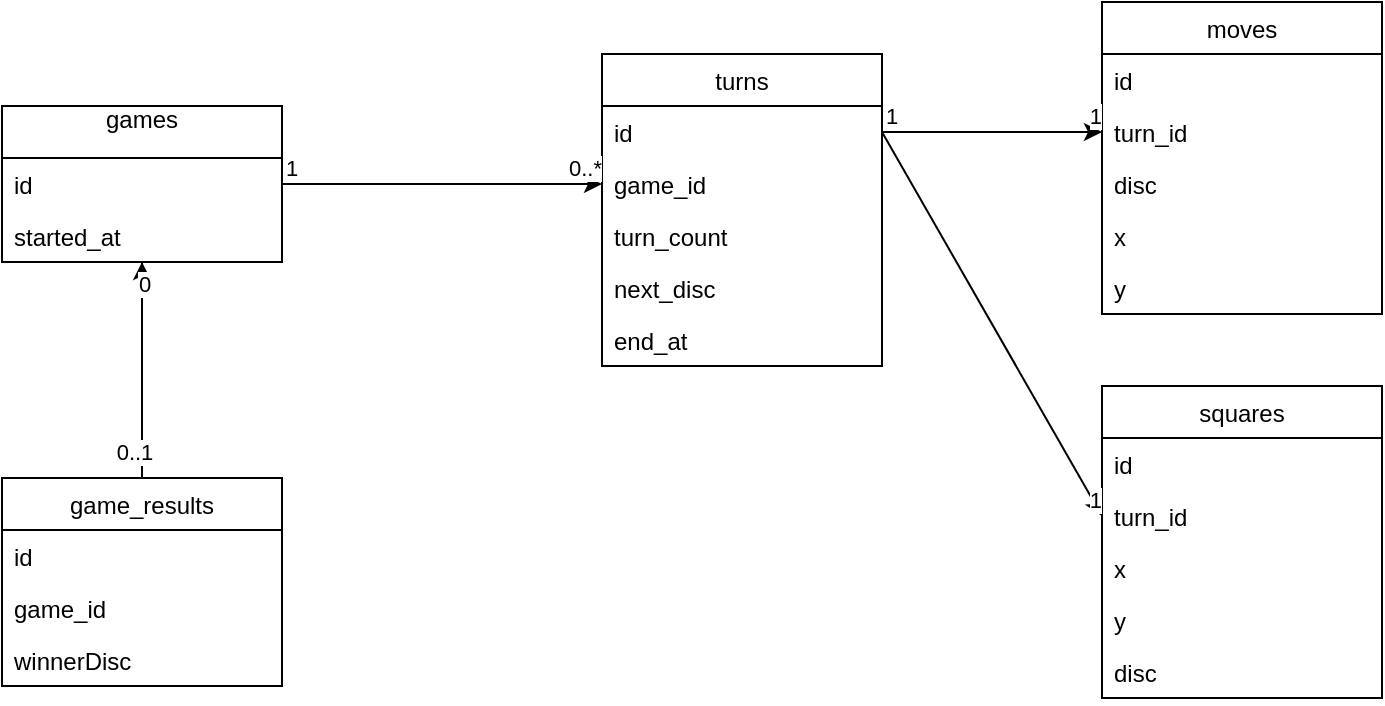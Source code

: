 <mxfile>
    <diagram id="tTs5pJzejVFRjMmMK13i" name="ページ1">
        <mxGraphModel dx="471" dy="424" grid="1" gridSize="10" guides="1" tooltips="1" connect="1" arrows="1" fold="1" page="1" pageScale="1" pageWidth="850" pageHeight="1100" math="0" shadow="0">
            <root>
                <mxCell id="0"/>
                <mxCell id="1" parent="0"/>
                <mxCell id="2" value="games&#10;" style="swimlane;fontStyle=0;childLayout=stackLayout;horizontal=1;startSize=26;fillColor=none;horizontalStack=0;resizeParent=1;resizeParentMax=0;resizeLast=0;collapsible=1;marginBottom=0;" vertex="1" parent="1">
                    <mxGeometry x="10" y="120" width="140" height="78" as="geometry"/>
                </mxCell>
                <mxCell id="3" value="id" style="text;strokeColor=none;fillColor=none;align=left;verticalAlign=top;spacingLeft=4;spacingRight=4;overflow=hidden;rotatable=0;points=[[0,0.5],[1,0.5]];portConstraint=eastwest;" vertex="1" parent="2">
                    <mxGeometry y="26" width="140" height="26" as="geometry"/>
                </mxCell>
                <mxCell id="4" value="started_at" style="text;strokeColor=none;fillColor=none;align=left;verticalAlign=top;spacingLeft=4;spacingRight=4;overflow=hidden;rotatable=0;points=[[0,0.5],[1,0.5]];portConstraint=eastwest;" vertex="1" parent="2">
                    <mxGeometry y="52" width="140" height="26" as="geometry"/>
                </mxCell>
                <mxCell id="6" value="turns" style="swimlane;fontStyle=0;childLayout=stackLayout;horizontal=1;startSize=26;fillColor=none;horizontalStack=0;resizeParent=1;resizeParentMax=0;resizeLast=0;collapsible=1;marginBottom=0;" vertex="1" parent="1">
                    <mxGeometry x="310" y="94" width="140" height="156" as="geometry"/>
                </mxCell>
                <mxCell id="7" value="id" style="text;strokeColor=none;fillColor=none;align=left;verticalAlign=top;spacingLeft=4;spacingRight=4;overflow=hidden;rotatable=0;points=[[0,0.5],[1,0.5]];portConstraint=eastwest;" vertex="1" parent="6">
                    <mxGeometry y="26" width="140" height="26" as="geometry"/>
                </mxCell>
                <mxCell id="8" value="game_id" style="text;strokeColor=none;fillColor=none;align=left;verticalAlign=top;spacingLeft=4;spacingRight=4;overflow=hidden;rotatable=0;points=[[0,0.5],[1,0.5]];portConstraint=eastwest;" vertex="1" parent="6">
                    <mxGeometry y="52" width="140" height="26" as="geometry"/>
                </mxCell>
                <mxCell id="9" value="turn_count" style="text;strokeColor=none;fillColor=none;align=left;verticalAlign=top;spacingLeft=4;spacingRight=4;overflow=hidden;rotatable=0;points=[[0,0.5],[1,0.5]];portConstraint=eastwest;" vertex="1" parent="6">
                    <mxGeometry y="78" width="140" height="26" as="geometry"/>
                </mxCell>
                <mxCell id="11" value="next_disc" style="text;strokeColor=none;fillColor=none;align=left;verticalAlign=top;spacingLeft=4;spacingRight=4;overflow=hidden;rotatable=0;points=[[0,0.5],[1,0.5]];portConstraint=eastwest;" vertex="1" parent="6">
                    <mxGeometry y="104" width="140" height="26" as="geometry"/>
                </mxCell>
                <mxCell id="44" value="end_at" style="text;strokeColor=none;fillColor=none;align=left;verticalAlign=top;spacingLeft=4;spacingRight=4;overflow=hidden;rotatable=0;points=[[0,0.5],[1,0.5]];portConstraint=eastwest;" vertex="1" parent="6">
                    <mxGeometry y="130" width="140" height="26" as="geometry"/>
                </mxCell>
                <mxCell id="14" value="" style="endArrow=classic;html=1;exitX=1;exitY=0.5;exitDx=0;exitDy=0;" edge="1" parent="1" source="3" target="8">
                    <mxGeometry relative="1" as="geometry">
                        <mxPoint x="90" y="270" as="sourcePoint"/>
                        <mxPoint x="250" y="270" as="targetPoint"/>
                    </mxGeometry>
                </mxCell>
                <mxCell id="16" value="1" style="edgeLabel;resizable=0;html=1;align=left;verticalAlign=bottom;" connectable="0" vertex="1" parent="14">
                    <mxGeometry x="-1" relative="1" as="geometry"/>
                </mxCell>
                <mxCell id="17" value="0..*" style="edgeLabel;resizable=0;html=1;align=right;verticalAlign=bottom;" connectable="0" vertex="1" parent="14">
                    <mxGeometry x="1" relative="1" as="geometry"/>
                </mxCell>
                <mxCell id="18" value="moves" style="swimlane;fontStyle=0;childLayout=stackLayout;horizontal=1;startSize=26;fillColor=none;horizontalStack=0;resizeParent=1;resizeParentMax=0;resizeLast=0;collapsible=1;marginBottom=0;" vertex="1" parent="1">
                    <mxGeometry x="560" y="68" width="140" height="156" as="geometry"/>
                </mxCell>
                <mxCell id="19" value="id" style="text;strokeColor=none;fillColor=none;align=left;verticalAlign=top;spacingLeft=4;spacingRight=4;overflow=hidden;rotatable=0;points=[[0,0.5],[1,0.5]];portConstraint=eastwest;" vertex="1" parent="18">
                    <mxGeometry y="26" width="140" height="26" as="geometry"/>
                </mxCell>
                <mxCell id="20" value="turn_id" style="text;strokeColor=none;fillColor=none;align=left;verticalAlign=top;spacingLeft=4;spacingRight=4;overflow=hidden;rotatable=0;points=[[0,0.5],[1,0.5]];portConstraint=eastwest;" vertex="1" parent="18">
                    <mxGeometry y="52" width="140" height="26" as="geometry"/>
                </mxCell>
                <mxCell id="21" value="disc" style="text;strokeColor=none;fillColor=none;align=left;verticalAlign=top;spacingLeft=4;spacingRight=4;overflow=hidden;rotatable=0;points=[[0,0.5],[1,0.5]];portConstraint=eastwest;" vertex="1" parent="18">
                    <mxGeometry y="78" width="140" height="26" as="geometry"/>
                </mxCell>
                <mxCell id="22" value="x" style="text;strokeColor=none;fillColor=none;align=left;verticalAlign=top;spacingLeft=4;spacingRight=4;overflow=hidden;rotatable=0;points=[[0,0.5],[1,0.5]];portConstraint=eastwest;" vertex="1" parent="18">
                    <mxGeometry y="104" width="140" height="26" as="geometry"/>
                </mxCell>
                <mxCell id="23" value="y" style="text;strokeColor=none;fillColor=none;align=left;verticalAlign=top;spacingLeft=4;spacingRight=4;overflow=hidden;rotatable=0;points=[[0,0.5],[1,0.5]];portConstraint=eastwest;" vertex="1" parent="18">
                    <mxGeometry y="130" width="140" height="26" as="geometry"/>
                </mxCell>
                <mxCell id="24" value="" style="endArrow=classic;html=1;exitX=1;exitY=0.25;exitDx=0;exitDy=0;entryX=0;entryY=0.5;entryDx=0;entryDy=0;" edge="1" parent="1" source="6" target="20">
                    <mxGeometry relative="1" as="geometry">
                        <mxPoint x="160" y="169" as="sourcePoint"/>
                        <mxPoint x="320" y="169" as="targetPoint"/>
                    </mxGeometry>
                </mxCell>
                <mxCell id="25" value="1" style="edgeLabel;resizable=0;html=1;align=left;verticalAlign=bottom;" connectable="0" vertex="1" parent="24">
                    <mxGeometry x="-1" relative="1" as="geometry"/>
                </mxCell>
                <mxCell id="26" value="1" style="edgeLabel;resizable=0;html=1;align=right;verticalAlign=bottom;" connectable="0" vertex="1" parent="24">
                    <mxGeometry x="1" relative="1" as="geometry"/>
                </mxCell>
                <mxCell id="27" value="squares" style="swimlane;fontStyle=0;childLayout=stackLayout;horizontal=1;startSize=26;fillColor=none;horizontalStack=0;resizeParent=1;resizeParentMax=0;resizeLast=0;collapsible=1;marginBottom=0;" vertex="1" parent="1">
                    <mxGeometry x="560" y="260" width="140" height="156" as="geometry"/>
                </mxCell>
                <mxCell id="28" value="id" style="text;strokeColor=none;fillColor=none;align=left;verticalAlign=top;spacingLeft=4;spacingRight=4;overflow=hidden;rotatable=0;points=[[0,0.5],[1,0.5]];portConstraint=eastwest;" vertex="1" parent="27">
                    <mxGeometry y="26" width="140" height="26" as="geometry"/>
                </mxCell>
                <mxCell id="29" value="turn_id" style="text;strokeColor=none;fillColor=none;align=left;verticalAlign=top;spacingLeft=4;spacingRight=4;overflow=hidden;rotatable=0;points=[[0,0.5],[1,0.5]];portConstraint=eastwest;" vertex="1" parent="27">
                    <mxGeometry y="52" width="140" height="26" as="geometry"/>
                </mxCell>
                <mxCell id="30" value="x" style="text;strokeColor=none;fillColor=none;align=left;verticalAlign=top;spacingLeft=4;spacingRight=4;overflow=hidden;rotatable=0;points=[[0,0.5],[1,0.5]];portConstraint=eastwest;" vertex="1" parent="27">
                    <mxGeometry y="78" width="140" height="26" as="geometry"/>
                </mxCell>
                <mxCell id="31" value="y" style="text;strokeColor=none;fillColor=none;align=left;verticalAlign=top;spacingLeft=4;spacingRight=4;overflow=hidden;rotatable=0;points=[[0,0.5],[1,0.5]];portConstraint=eastwest;" vertex="1" parent="27">
                    <mxGeometry y="104" width="140" height="26" as="geometry"/>
                </mxCell>
                <mxCell id="32" value="disc" style="text;strokeColor=none;fillColor=none;align=left;verticalAlign=top;spacingLeft=4;spacingRight=4;overflow=hidden;rotatable=0;points=[[0,0.5],[1,0.5]];portConstraint=eastwest;" vertex="1" parent="27">
                    <mxGeometry y="130" width="140" height="26" as="geometry"/>
                </mxCell>
                <mxCell id="33" value="" style="endArrow=classic;html=1;exitX=1;exitY=0.5;exitDx=0;exitDy=0;entryX=0;entryY=0.5;entryDx=0;entryDy=0;" edge="1" parent="1" source="7" target="29">
                    <mxGeometry relative="1" as="geometry">
                        <mxPoint x="460" y="136.5" as="sourcePoint"/>
                        <mxPoint x="570" y="143" as="targetPoint"/>
                    </mxGeometry>
                </mxCell>
                <mxCell id="34" value="1" style="edgeLabel;resizable=0;html=1;align=left;verticalAlign=bottom;" connectable="0" vertex="1" parent="33">
                    <mxGeometry x="-1" relative="1" as="geometry"/>
                </mxCell>
                <mxCell id="35" value="1" style="edgeLabel;resizable=0;html=1;align=right;verticalAlign=bottom;" connectable="0" vertex="1" parent="33">
                    <mxGeometry x="1" relative="1" as="geometry"/>
                </mxCell>
                <mxCell id="41" value="" style="edgeStyle=none;html=1;" edge="1" parent="1" source="36" target="4">
                    <mxGeometry relative="1" as="geometry"/>
                </mxCell>
                <mxCell id="36" value="game_results" style="swimlane;fontStyle=0;childLayout=stackLayout;horizontal=1;startSize=26;fillColor=none;horizontalStack=0;resizeParent=1;resizeParentMax=0;resizeLast=0;collapsible=1;marginBottom=0;" vertex="1" parent="1">
                    <mxGeometry x="10" y="306" width="140" height="104" as="geometry"/>
                </mxCell>
                <mxCell id="37" value="id" style="text;strokeColor=none;fillColor=none;align=left;verticalAlign=top;spacingLeft=4;spacingRight=4;overflow=hidden;rotatable=0;points=[[0,0.5],[1,0.5]];portConstraint=eastwest;" vertex="1" parent="36">
                    <mxGeometry y="26" width="140" height="26" as="geometry"/>
                </mxCell>
                <mxCell id="38" value="game_id" style="text;strokeColor=none;fillColor=none;align=left;verticalAlign=top;spacingLeft=4;spacingRight=4;overflow=hidden;rotatable=0;points=[[0,0.5],[1,0.5]];portConstraint=eastwest;" vertex="1" parent="36">
                    <mxGeometry y="52" width="140" height="26" as="geometry"/>
                </mxCell>
                <mxCell id="39" value="winnerDisc" style="text;strokeColor=none;fillColor=none;align=left;verticalAlign=top;spacingLeft=4;spacingRight=4;overflow=hidden;rotatable=0;points=[[0,0.5],[1,0.5]];portConstraint=eastwest;" vertex="1" parent="36">
                    <mxGeometry y="78" width="140" height="26" as="geometry"/>
                </mxCell>
                <mxCell id="40" value="" style="endArrow=none;html=1;" edge="1" parent="1" source="36" target="2">
                    <mxGeometry width="50" height="50" relative="1" as="geometry">
                        <mxPoint x="280" y="340" as="sourcePoint"/>
                        <mxPoint x="110" y="210" as="targetPoint"/>
                    </mxGeometry>
                </mxCell>
                <mxCell id="42" value="0..1" style="edgeLabel;html=1;align=center;verticalAlign=middle;resizable=0;points=[];" vertex="1" connectable="0" parent="40">
                    <mxGeometry x="-0.753" y="4" relative="1" as="geometry">
                        <mxPoint as="offset"/>
                    </mxGeometry>
                </mxCell>
                <mxCell id="43" value="0&lt;br&gt;" style="edgeLabel;html=1;align=center;verticalAlign=middle;resizable=0;points=[];" vertex="1" connectable="0" parent="40">
                    <mxGeometry x="0.802" y="-1" relative="1" as="geometry">
                        <mxPoint as="offset"/>
                    </mxGeometry>
                </mxCell>
            </root>
        </mxGraphModel>
    </diagram>
</mxfile>